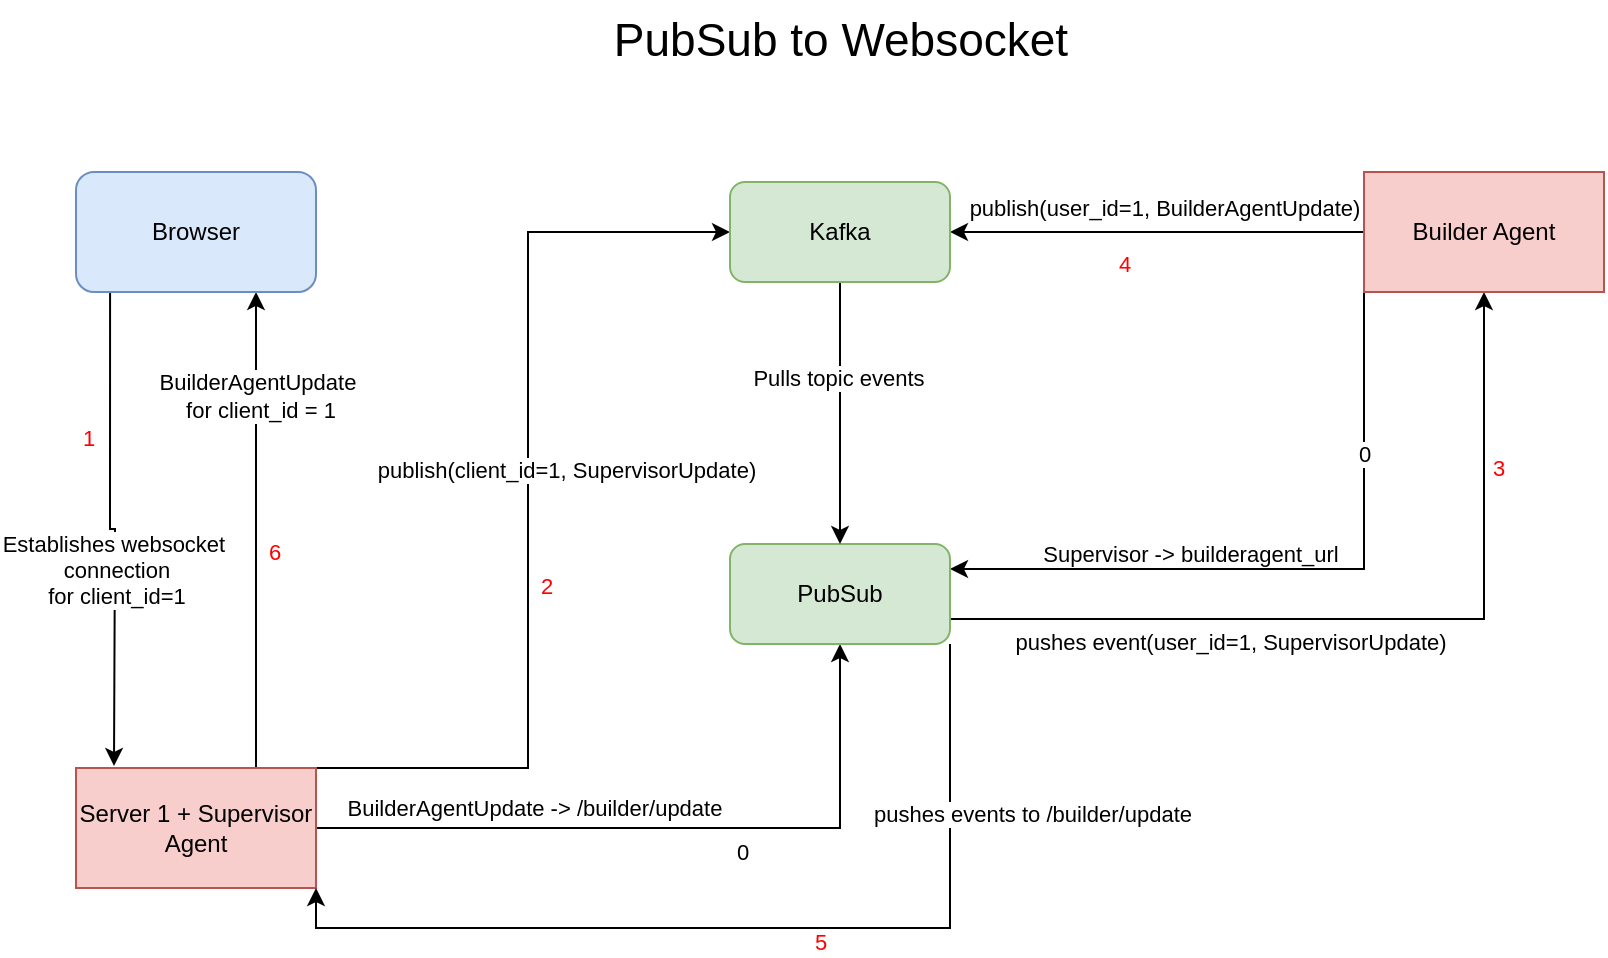 <mxfile version="26.2.12">
  <diagram name="Page-1" id="zTLQXJtYKlZ3Uv5vL5Gj">
    <mxGraphModel dx="386" dy="831" grid="0" gridSize="10" guides="1" tooltips="1" connect="1" arrows="1" fold="1" page="1" pageScale="1" pageWidth="850" pageHeight="1100" math="0" shadow="0">
      <root>
        <mxCell id="0" />
        <mxCell id="1" parent="0" />
        <mxCell id="9M4unSSAluRpEUJZRK-f-54" style="edgeStyle=orthogonalEdgeStyle;rounded=0;orthogonalLoop=1;jettySize=auto;html=1;entryX=0.5;entryY=1;entryDx=0;entryDy=0;" edge="1" parent="1" source="9M4unSSAluRpEUJZRK-f-27" target="9M4unSSAluRpEUJZRK-f-46">
          <mxGeometry relative="1" as="geometry" />
        </mxCell>
        <mxCell id="9M4unSSAluRpEUJZRK-f-55" value="BuilderAgentUpdate -&amp;gt; /builder/update" style="edgeLabel;html=1;align=center;verticalAlign=middle;resizable=0;points=[];" vertex="1" connectable="0" parent="9M4unSSAluRpEUJZRK-f-54">
          <mxGeometry x="-0.263" y="-4" relative="1" as="geometry">
            <mxPoint x="-22" y="-14" as="offset" />
          </mxGeometry>
        </mxCell>
        <mxCell id="9M4unSSAluRpEUJZRK-f-75" value="0" style="edgeLabel;html=1;align=center;verticalAlign=middle;resizable=0;points=[];" vertex="1" connectable="0" parent="9M4unSSAluRpEUJZRK-f-54">
          <mxGeometry x="0.232" y="-1" relative="1" as="geometry">
            <mxPoint x="-5" y="11" as="offset" />
          </mxGeometry>
        </mxCell>
        <mxCell id="9M4unSSAluRpEUJZRK-f-62" style="edgeStyle=orthogonalEdgeStyle;rounded=0;orthogonalLoop=1;jettySize=auto;html=1;entryX=0.5;entryY=1;entryDx=0;entryDy=0;exitX=1;exitY=0.75;exitDx=0;exitDy=0;" edge="1" parent="1" source="9M4unSSAluRpEUJZRK-f-46" target="9M4unSSAluRpEUJZRK-f-32">
          <mxGeometry relative="1" as="geometry">
            <mxPoint x="987" y="909" as="sourcePoint" />
          </mxGeometry>
        </mxCell>
        <mxCell id="9M4unSSAluRpEUJZRK-f-63" value="pushes event(user_id=1, SupervisorUpdate)" style="edgeLabel;html=1;align=center;verticalAlign=middle;resizable=0;points=[];" vertex="1" connectable="0" parent="9M4unSSAluRpEUJZRK-f-62">
          <mxGeometry x="-0.255" relative="1" as="geometry">
            <mxPoint x="-21" y="11" as="offset" />
          </mxGeometry>
        </mxCell>
        <mxCell id="9M4unSSAluRpEUJZRK-f-79" value="3" style="edgeLabel;html=1;align=center;verticalAlign=middle;resizable=0;points=[];fontColor=#FF0000;" vertex="1" connectable="0" parent="9M4unSSAluRpEUJZRK-f-62">
          <mxGeometry x="0.587" y="-2" relative="1" as="geometry">
            <mxPoint x="5" y="-1" as="offset" />
          </mxGeometry>
        </mxCell>
        <mxCell id="9M4unSSAluRpEUJZRK-f-66" style="edgeStyle=orthogonalEdgeStyle;rounded=0;orthogonalLoop=1;jettySize=auto;html=1;exitX=0.75;exitY=0;exitDx=0;exitDy=0;entryX=0.75;entryY=1;entryDx=0;entryDy=0;" edge="1" parent="1" source="9M4unSSAluRpEUJZRK-f-27" target="9M4unSSAluRpEUJZRK-f-30">
          <mxGeometry relative="1" as="geometry" />
        </mxCell>
        <mxCell id="9M4unSSAluRpEUJZRK-f-67" value="BuilderAgentUpdate&amp;nbsp;&lt;div&gt;for client_id = 1&lt;/div&gt;" style="edgeLabel;html=1;align=center;verticalAlign=middle;resizable=0;points=[];" vertex="1" connectable="0" parent="9M4unSSAluRpEUJZRK-f-66">
          <mxGeometry x="-0.261" y="-3" relative="1" as="geometry">
            <mxPoint x="-1" y="-98" as="offset" />
          </mxGeometry>
        </mxCell>
        <mxCell id="9M4unSSAluRpEUJZRK-f-82" value="6" style="edgeLabel;html=1;align=center;verticalAlign=middle;resizable=0;points=[];fontColor=#FF0000;" vertex="1" connectable="0" parent="9M4unSSAluRpEUJZRK-f-66">
          <mxGeometry x="-0.361" relative="1" as="geometry">
            <mxPoint x="9" y="-32" as="offset" />
          </mxGeometry>
        </mxCell>
        <mxCell id="9M4unSSAluRpEUJZRK-f-68" style="edgeStyle=orthogonalEdgeStyle;rounded=0;orthogonalLoop=1;jettySize=auto;html=1;exitX=1;exitY=0;exitDx=0;exitDy=0;entryX=0;entryY=0.5;entryDx=0;entryDy=0;" edge="1" parent="1" source="9M4unSSAluRpEUJZRK-f-27" target="9M4unSSAluRpEUJZRK-f-53">
          <mxGeometry relative="1" as="geometry">
            <mxPoint x="1201" y="418" as="targetPoint" />
            <Array as="points">
              <mxPoint x="1135" y="674" />
              <mxPoint x="1135" y="406" />
            </Array>
          </mxGeometry>
        </mxCell>
        <mxCell id="9M4unSSAluRpEUJZRK-f-69" value="publish(client_id=1, SupervisorUpdate)" style="edgeLabel;html=1;align=center;verticalAlign=middle;resizable=0;points=[];" vertex="1" connectable="0" parent="9M4unSSAluRpEUJZRK-f-68">
          <mxGeometry x="-0.092" y="-1" relative="1" as="geometry">
            <mxPoint x="18" y="-40" as="offset" />
          </mxGeometry>
        </mxCell>
        <mxCell id="9M4unSSAluRpEUJZRK-f-77" value="2" style="edgeLabel;html=1;align=center;verticalAlign=middle;resizable=0;points=[];fontColor=#FF0000;" vertex="1" connectable="0" parent="9M4unSSAluRpEUJZRK-f-68">
          <mxGeometry x="-0.23" relative="1" as="geometry">
            <mxPoint x="9" y="-14" as="offset" />
          </mxGeometry>
        </mxCell>
        <mxCell id="9M4unSSAluRpEUJZRK-f-27" value="Server 1 + Supervisor Agent" style="rounded=0;whiteSpace=wrap;html=1;fillColor=#f8cecc;strokeColor=#b85450;" vertex="1" parent="1">
          <mxGeometry x="909" y="674" width="120" height="60" as="geometry" />
        </mxCell>
        <mxCell id="9M4unSSAluRpEUJZRK-f-28" style="edgeStyle=orthogonalEdgeStyle;rounded=0;orthogonalLoop=1;jettySize=auto;html=1;exitX=0.142;exitY=0.983;exitDx=0;exitDy=0;exitPerimeter=0;" edge="1" parent="1" source="9M4unSSAluRpEUJZRK-f-30">
          <mxGeometry relative="1" as="geometry">
            <mxPoint x="928" y="673" as="targetPoint" />
          </mxGeometry>
        </mxCell>
        <mxCell id="9M4unSSAluRpEUJZRK-f-29" value="Establishes websocket&amp;nbsp;&lt;div&gt;connection&lt;/div&gt;&lt;div&gt;for client_id=1&lt;/div&gt;" style="edgeLabel;html=1;align=center;verticalAlign=middle;resizable=0;points=[];" vertex="1" connectable="0" parent="9M4unSSAluRpEUJZRK-f-28">
          <mxGeometry x="0.3" y="1" relative="1" as="geometry">
            <mxPoint x="-1" y="-14" as="offset" />
          </mxGeometry>
        </mxCell>
        <mxCell id="9M4unSSAluRpEUJZRK-f-73" value="1" style="edgeLabel;html=1;align=center;verticalAlign=middle;resizable=0;points=[];fontColor=#FF0000;" vertex="1" connectable="0" parent="9M4unSSAluRpEUJZRK-f-28">
          <mxGeometry x="-0.559" y="2" relative="1" as="geometry">
            <mxPoint x="-13" y="21" as="offset" />
          </mxGeometry>
        </mxCell>
        <mxCell id="9M4unSSAluRpEUJZRK-f-30" value="Browser" style="rounded=1;whiteSpace=wrap;html=1;fillColor=#dae8fc;strokeColor=#6c8ebf;glass=0;" vertex="1" parent="1">
          <mxGeometry x="909" y="376" width="120" height="60" as="geometry" />
        </mxCell>
        <mxCell id="9M4unSSAluRpEUJZRK-f-60" style="edgeStyle=orthogonalEdgeStyle;rounded=0;orthogonalLoop=1;jettySize=auto;html=1;" edge="1" parent="1" source="9M4unSSAluRpEUJZRK-f-32" target="9M4unSSAluRpEUJZRK-f-53">
          <mxGeometry relative="1" as="geometry" />
        </mxCell>
        <mxCell id="9M4unSSAluRpEUJZRK-f-61" value="publish(user_id=1, BuilderAgentUpdate)" style="edgeLabel;html=1;align=center;verticalAlign=middle;resizable=0;points=[];" vertex="1" connectable="0" parent="9M4unSSAluRpEUJZRK-f-60">
          <mxGeometry x="0.237" y="-3" relative="1" as="geometry">
            <mxPoint x="28" y="-9" as="offset" />
          </mxGeometry>
        </mxCell>
        <mxCell id="9M4unSSAluRpEUJZRK-f-80" value="4" style="edgeLabel;html=1;align=center;verticalAlign=middle;resizable=0;points=[];fontColor=#FF0000;" vertex="1" connectable="0" parent="9M4unSSAluRpEUJZRK-f-60">
          <mxGeometry x="0.159" relative="1" as="geometry">
            <mxPoint y="16" as="offset" />
          </mxGeometry>
        </mxCell>
        <mxCell id="9M4unSSAluRpEUJZRK-f-64" style="edgeStyle=orthogonalEdgeStyle;rounded=0;orthogonalLoop=1;jettySize=auto;html=1;exitX=0;exitY=1;exitDx=0;exitDy=0;entryX=1;entryY=0.25;entryDx=0;entryDy=0;" edge="1" parent="1" source="9M4unSSAluRpEUJZRK-f-32" target="9M4unSSAluRpEUJZRK-f-46">
          <mxGeometry relative="1" as="geometry" />
        </mxCell>
        <mxCell id="9M4unSSAluRpEUJZRK-f-65" value="Supervisor -&amp;gt; builderagent_url" style="edgeLabel;html=1;align=center;verticalAlign=middle;resizable=0;points=[];" vertex="1" connectable="0" parent="9M4unSSAluRpEUJZRK-f-64">
          <mxGeometry x="0.414" y="-2" relative="1" as="geometry">
            <mxPoint x="19" y="-6" as="offset" />
          </mxGeometry>
        </mxCell>
        <mxCell id="9M4unSSAluRpEUJZRK-f-76" value="0" style="edgeLabel;html=1;align=center;verticalAlign=middle;resizable=0;points=[];" vertex="1" connectable="0" parent="9M4unSSAluRpEUJZRK-f-64">
          <mxGeometry x="-0.531" relative="1" as="geometry">
            <mxPoint as="offset" />
          </mxGeometry>
        </mxCell>
        <mxCell id="9M4unSSAluRpEUJZRK-f-32" value="Builder Agent" style="rounded=0;whiteSpace=wrap;html=1;fillColor=#f8cecc;strokeColor=#b85450;" vertex="1" parent="1">
          <mxGeometry x="1553" y="376" width="120" height="60" as="geometry" />
        </mxCell>
        <mxCell id="9M4unSSAluRpEUJZRK-f-58" style="edgeStyle=orthogonalEdgeStyle;rounded=0;orthogonalLoop=1;jettySize=auto;html=1;exitX=1;exitY=1;exitDx=0;exitDy=0;entryX=1;entryY=1;entryDx=0;entryDy=0;" edge="1" parent="1" source="9M4unSSAluRpEUJZRK-f-46" target="9M4unSSAluRpEUJZRK-f-27">
          <mxGeometry relative="1" as="geometry" />
        </mxCell>
        <mxCell id="9M4unSSAluRpEUJZRK-f-59" value="pushes events to /builder/update" style="edgeLabel;html=1;align=center;verticalAlign=middle;resizable=0;points=[];" vertex="1" connectable="0" parent="9M4unSSAluRpEUJZRK-f-58">
          <mxGeometry x="-0.408" y="5" relative="1" as="geometry">
            <mxPoint x="41" y="-62" as="offset" />
          </mxGeometry>
        </mxCell>
        <mxCell id="9M4unSSAluRpEUJZRK-f-81" value="5" style="edgeLabel;html=1;align=center;verticalAlign=middle;resizable=0;points=[];fontColor=#FF0000;" vertex="1" connectable="0" parent="9M4unSSAluRpEUJZRK-f-58">
          <mxGeometry x="-0.136" relative="1" as="geometry">
            <mxPoint y="7" as="offset" />
          </mxGeometry>
        </mxCell>
        <mxCell id="9M4unSSAluRpEUJZRK-f-46" value="PubSub" style="html=1;whiteSpace=wrap;fillColor=#d5e8d4;strokeColor=#82b366;rounded=1;" vertex="1" parent="1">
          <mxGeometry x="1236" y="562" width="110" height="50" as="geometry" />
        </mxCell>
        <mxCell id="9M4unSSAluRpEUJZRK-f-56" style="edgeStyle=orthogonalEdgeStyle;rounded=0;orthogonalLoop=1;jettySize=auto;html=1;entryX=0.5;entryY=0;entryDx=0;entryDy=0;" edge="1" parent="1" source="9M4unSSAluRpEUJZRK-f-53" target="9M4unSSAluRpEUJZRK-f-46">
          <mxGeometry relative="1" as="geometry" />
        </mxCell>
        <mxCell id="9M4unSSAluRpEUJZRK-f-57" value="Pulls topic events" style="edgeLabel;html=1;align=center;verticalAlign=middle;resizable=0;points=[];" vertex="1" connectable="0" parent="9M4unSSAluRpEUJZRK-f-56">
          <mxGeometry x="-0.267" y="-1" relative="1" as="geometry">
            <mxPoint as="offset" />
          </mxGeometry>
        </mxCell>
        <mxCell id="9M4unSSAluRpEUJZRK-f-53" value="Kafka" style="html=1;whiteSpace=wrap;fillColor=#d5e8d4;strokeColor=#82b366;rounded=1;" vertex="1" parent="1">
          <mxGeometry x="1236" y="381" width="110" height="50" as="geometry" />
        </mxCell>
        <mxCell id="9M4unSSAluRpEUJZRK-f-71" value="PubSub to Websocket" style="text;html=1;align=center;verticalAlign=middle;whiteSpace=wrap;rounded=0;fontSize=23;" vertex="1" parent="1">
          <mxGeometry x="1144.5" y="290" width="293" height="40" as="geometry" />
        </mxCell>
      </root>
    </mxGraphModel>
  </diagram>
</mxfile>
